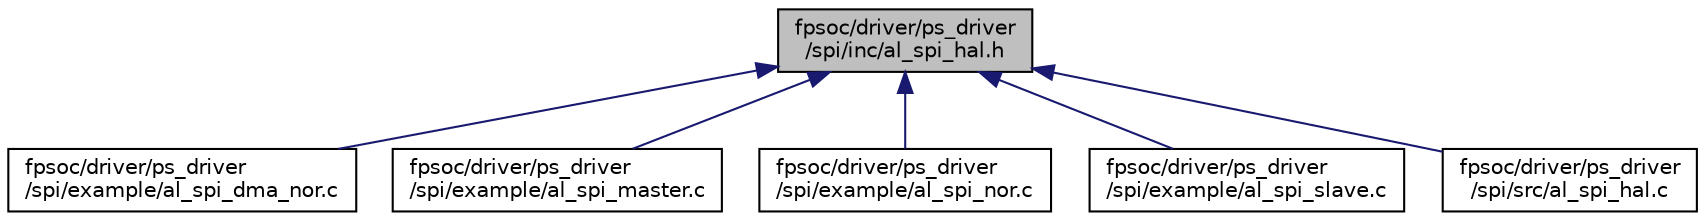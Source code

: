 digraph "fpsoc/driver/ps_driver/spi/inc/al_spi_hal.h"
{
  edge [fontname="Helvetica",fontsize="10",labelfontname="Helvetica",labelfontsize="10"];
  node [fontname="Helvetica",fontsize="10",shape=record];
  Node6 [label="fpsoc/driver/ps_driver\l/spi/inc/al_spi_hal.h",height=0.2,width=0.4,color="black", fillcolor="grey75", style="filled", fontcolor="black"];
  Node6 -> Node7 [dir="back",color="midnightblue",fontsize="10",style="solid",fontname="Helvetica"];
  Node7 [label="fpsoc/driver/ps_driver\l/spi/example/al_spi_dma_nor.c",height=0.2,width=0.4,color="black", fillcolor="white", style="filled",URL="$al__spi__dma__nor_8c.html",tooltip="al_spi_dma_nor example "];
  Node6 -> Node8 [dir="back",color="midnightblue",fontsize="10",style="solid",fontname="Helvetica"];
  Node8 [label="fpsoc/driver/ps_driver\l/spi/example/al_spi_master.c",height=0.2,width=0.4,color="black", fillcolor="white", style="filled",URL="$al__spi__master_8c.html",tooltip="al_spi_master example "];
  Node6 -> Node9 [dir="back",color="midnightblue",fontsize="10",style="solid",fontname="Helvetica"];
  Node9 [label="fpsoc/driver/ps_driver\l/spi/example/al_spi_nor.c",height=0.2,width=0.4,color="black", fillcolor="white", style="filled",URL="$al__spi__nor_8c.html",tooltip="al_spi_nor example "];
  Node6 -> Node10 [dir="back",color="midnightblue",fontsize="10",style="solid",fontname="Helvetica"];
  Node10 [label="fpsoc/driver/ps_driver\l/spi/example/al_spi_slave.c",height=0.2,width=0.4,color="black", fillcolor="white", style="filled",URL="$al__spi__slave_8c.html",tooltip="al_spi_slave example "];
  Node6 -> Node11 [dir="back",color="midnightblue",fontsize="10",style="solid",fontname="Helvetica"];
  Node11 [label="fpsoc/driver/ps_driver\l/spi/src/al_spi_hal.c",height=0.2,width=0.4,color="black", fillcolor="white", style="filled",URL="$al__spi__hal_8c.html"];
}
